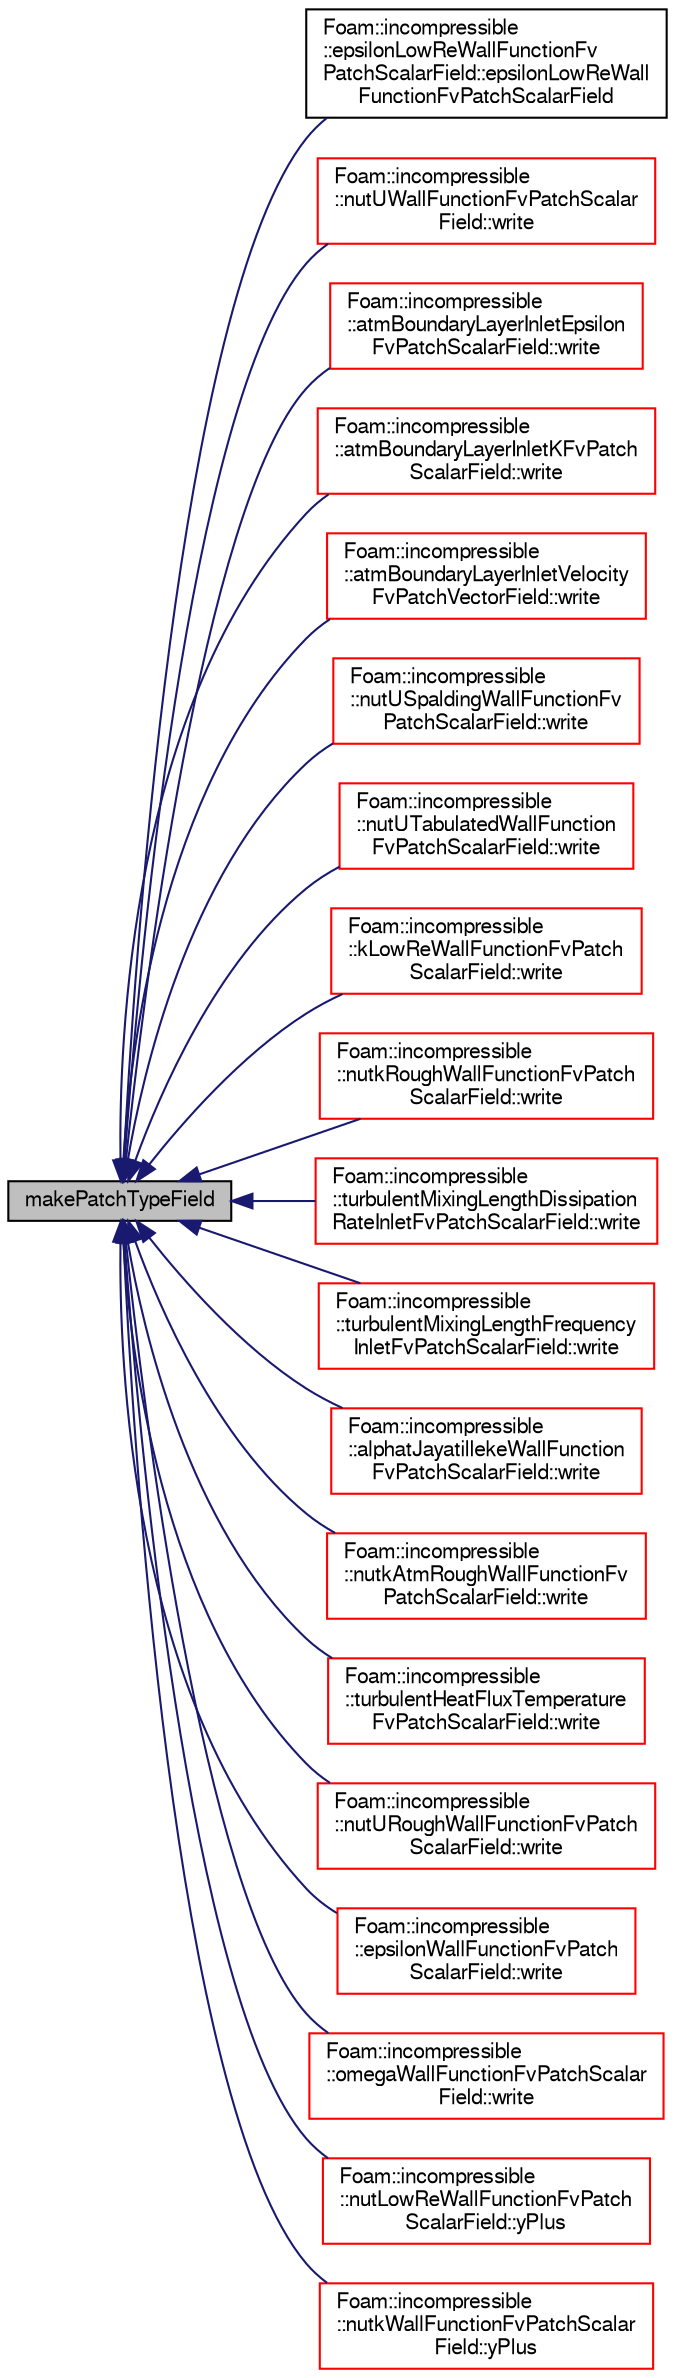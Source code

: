 digraph "makePatchTypeField"
{
  bgcolor="transparent";
  edge [fontname="FreeSans",fontsize="10",labelfontname="FreeSans",labelfontsize="10"];
  node [fontname="FreeSans",fontsize="10",shape=record];
  rankdir="LR";
  Node153 [label="makePatchTypeField",height=0.2,width=0.4,color="black", fillcolor="grey75", style="filled", fontcolor="black"];
  Node153 -> Node154 [dir="back",color="midnightblue",fontsize="10",style="solid",fontname="FreeSans"];
  Node154 [label="Foam::incompressible\l::epsilonLowReWallFunctionFv\lPatchScalarField::epsilonLowReWall\lFunctionFvPatchScalarField",height=0.2,width=0.4,color="black",URL="$a30954.html#aefdbb716ad43e314649c89f0e7bac8c6",tooltip="Construct as copy setting internal field reference. "];
  Node153 -> Node155 [dir="back",color="midnightblue",fontsize="10",style="solid",fontname="FreeSans"];
  Node155 [label="Foam::incompressible\l::nutUWallFunctionFvPatchScalar\lField::write",height=0.2,width=0.4,color="red",URL="$a31002.html#a78cec3e4ecac4a89a3ad8d38f2ad21f5",tooltip="Write. "];
  Node153 -> Node157 [dir="back",color="midnightblue",fontsize="10",style="solid",fontname="FreeSans"];
  Node157 [label="Foam::incompressible\l::atmBoundaryLayerInletEpsilon\lFvPatchScalarField::write",height=0.2,width=0.4,color="red",URL="$a30930.html#a293fdfec8bdfbd5c3913ab4c9f3454ff",tooltip="Write. "];
  Node153 -> Node159 [dir="back",color="midnightblue",fontsize="10",style="solid",fontname="FreeSans"];
  Node159 [label="Foam::incompressible\l::atmBoundaryLayerInletKFvPatch\lScalarField::write",height=0.2,width=0.4,color="red",URL="$a30934.html#a293fdfec8bdfbd5c3913ab4c9f3454ff",tooltip="Write. "];
  Node153 -> Node161 [dir="back",color="midnightblue",fontsize="10",style="solid",fontname="FreeSans"];
  Node161 [label="Foam::incompressible\l::atmBoundaryLayerInletVelocity\lFvPatchVectorField::write",height=0.2,width=0.4,color="red",URL="$a30938.html#a293fdfec8bdfbd5c3913ab4c9f3454ff",tooltip="Write. "];
  Node153 -> Node163 [dir="back",color="midnightblue",fontsize="10",style="solid",fontname="FreeSans"];
  Node163 [label="Foam::incompressible\l::nutUSpaldingWallFunctionFv\lPatchScalarField::write",height=0.2,width=0.4,color="red",URL="$a30994.html#a78cec3e4ecac4a89a3ad8d38f2ad21f5",tooltip="Write. "];
  Node153 -> Node165 [dir="back",color="midnightblue",fontsize="10",style="solid",fontname="FreeSans"];
  Node165 [label="Foam::incompressible\l::nutUTabulatedWallFunction\lFvPatchScalarField::write",height=0.2,width=0.4,color="red",URL="$a30998.html#a78cec3e4ecac4a89a3ad8d38f2ad21f5",tooltip="Write. "];
  Node153 -> Node167 [dir="back",color="midnightblue",fontsize="10",style="solid",fontname="FreeSans"];
  Node167 [label="Foam::incompressible\l::kLowReWallFunctionFvPatch\lScalarField::write",height=0.2,width=0.4,color="red",URL="$a30966.html#a293fdfec8bdfbd5c3913ab4c9f3454ff",tooltip="Write. "];
  Node153 -> Node169 [dir="back",color="midnightblue",fontsize="10",style="solid",fontname="FreeSans"];
  Node169 [label="Foam::incompressible\l::nutkRoughWallFunctionFvPatch\lScalarField::write",height=0.2,width=0.4,color="red",URL="$a30978.html#a293fdfec8bdfbd5c3913ab4c9f3454ff",tooltip="Write. "];
  Node153 -> Node171 [dir="back",color="midnightblue",fontsize="10",style="solid",fontname="FreeSans"];
  Node171 [label="Foam::incompressible\l::turbulentMixingLengthDissipation\lRateInletFvPatchScalarField::write",height=0.2,width=0.4,color="red",URL="$a30942.html#a293fdfec8bdfbd5c3913ab4c9f3454ff",tooltip="Write. "];
  Node153 -> Node174 [dir="back",color="midnightblue",fontsize="10",style="solid",fontname="FreeSans"];
  Node174 [label="Foam::incompressible\l::turbulentMixingLengthFrequency\lInletFvPatchScalarField::write",height=0.2,width=0.4,color="red",URL="$a30946.html#a293fdfec8bdfbd5c3913ab4c9f3454ff",tooltip="Write. "];
  Node153 -> Node177 [dir="back",color="midnightblue",fontsize="10",style="solid",fontname="FreeSans"];
  Node177 [label="Foam::incompressible\l::alphatJayatillekeWallFunction\lFvPatchScalarField::write",height=0.2,width=0.4,color="red",URL="$a30950.html#a293fdfec8bdfbd5c3913ab4c9f3454ff",tooltip="Write. "];
  Node153 -> Node179 [dir="back",color="midnightblue",fontsize="10",style="solid",fontname="FreeSans"];
  Node179 [label="Foam::incompressible\l::nutkAtmRoughWallFunctionFv\lPatchScalarField::write",height=0.2,width=0.4,color="red",URL="$a30974.html#a293fdfec8bdfbd5c3913ab4c9f3454ff",tooltip="Write. "];
  Node153 -> Node181 [dir="back",color="midnightblue",fontsize="10",style="solid",fontname="FreeSans"];
  Node181 [label="Foam::incompressible\l::turbulentHeatFluxTemperature\lFvPatchScalarField::write",height=0.2,width=0.4,color="red",URL="$a31094.html#a293fdfec8bdfbd5c3913ab4c9f3454ff",tooltip="Write. "];
  Node153 -> Node183 [dir="back",color="midnightblue",fontsize="10",style="solid",fontname="FreeSans"];
  Node183 [label="Foam::incompressible\l::nutURoughWallFunctionFvPatch\lScalarField::write",height=0.2,width=0.4,color="red",URL="$a30990.html#a78cec3e4ecac4a89a3ad8d38f2ad21f5",tooltip="Write. "];
  Node153 -> Node185 [dir="back",color="midnightblue",fontsize="10",style="solid",fontname="FreeSans"];
  Node185 [label="Foam::incompressible\l::epsilonWallFunctionFvPatch\lScalarField::write",height=0.2,width=0.4,color="red",URL="$a30958.html#a293fdfec8bdfbd5c3913ab4c9f3454ff",tooltip="Write. "];
  Node153 -> Node187 [dir="back",color="midnightblue",fontsize="10",style="solid",fontname="FreeSans"];
  Node187 [label="Foam::incompressible\l::omegaWallFunctionFvPatchScalar\lField::write",height=0.2,width=0.4,color="red",URL="$a31010.html#a293fdfec8bdfbd5c3913ab4c9f3454ff",tooltip="Write. "];
  Node153 -> Node189 [dir="back",color="midnightblue",fontsize="10",style="solid",fontname="FreeSans"];
  Node189 [label="Foam::incompressible\l::nutLowReWallFunctionFvPatch\lScalarField::yPlus",height=0.2,width=0.4,color="red",URL="$a30986.html#a0de83d05eb8aabc5f8cf747584ef03c3",tooltip="Calculate and return the yPlus at the boundary. "];
  Node153 -> Node191 [dir="back",color="midnightblue",fontsize="10",style="solid",fontname="FreeSans"];
  Node191 [label="Foam::incompressible\l::nutkWallFunctionFvPatchScalar\lField::yPlus",height=0.2,width=0.4,color="red",URL="$a30982.html#a0de83d05eb8aabc5f8cf747584ef03c3",tooltip="Calculate and return the yPlus at the boundary. "];
}
